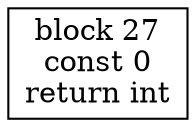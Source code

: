 digraph "String.toInt()int" {
size = "11,7.5";
codeblock_27 [ shape = box, label = "block 27\nconst 0\nreturn int"];
}